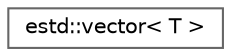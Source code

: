 digraph "Graphical Class Hierarchy"
{
 // LATEX_PDF_SIZE
  bgcolor="transparent";
  edge [fontname=Helvetica,fontsize=10,labelfontname=Helvetica,labelfontsize=10];
  node [fontname=Helvetica,fontsize=10,shape=box,height=0.2,width=0.4];
  rankdir="LR";
  Node0 [id="Node000000",label="estd::vector\< T \>",height=0.2,width=0.4,color="grey40", fillcolor="white", style="filled",URL="$d2/d9f/classestd_1_1vector.html",tooltip=" "];
}
